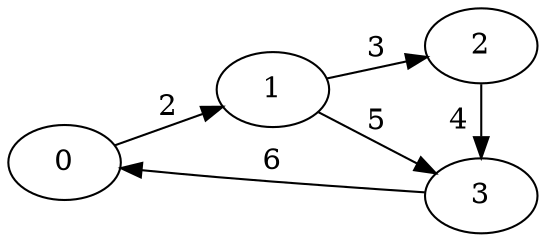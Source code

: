 digraph G {
ranksep = "equally";
rankdir = LR;
{rank = same; 0; };
{rank = same; 1; };
{rank = same; 2; 3; };
{rank = same; };
0->1[label="2"];
1->2[label="3"];
1->3[label="5"];
2->3[label="4"];
3->0[label="6"];
}
